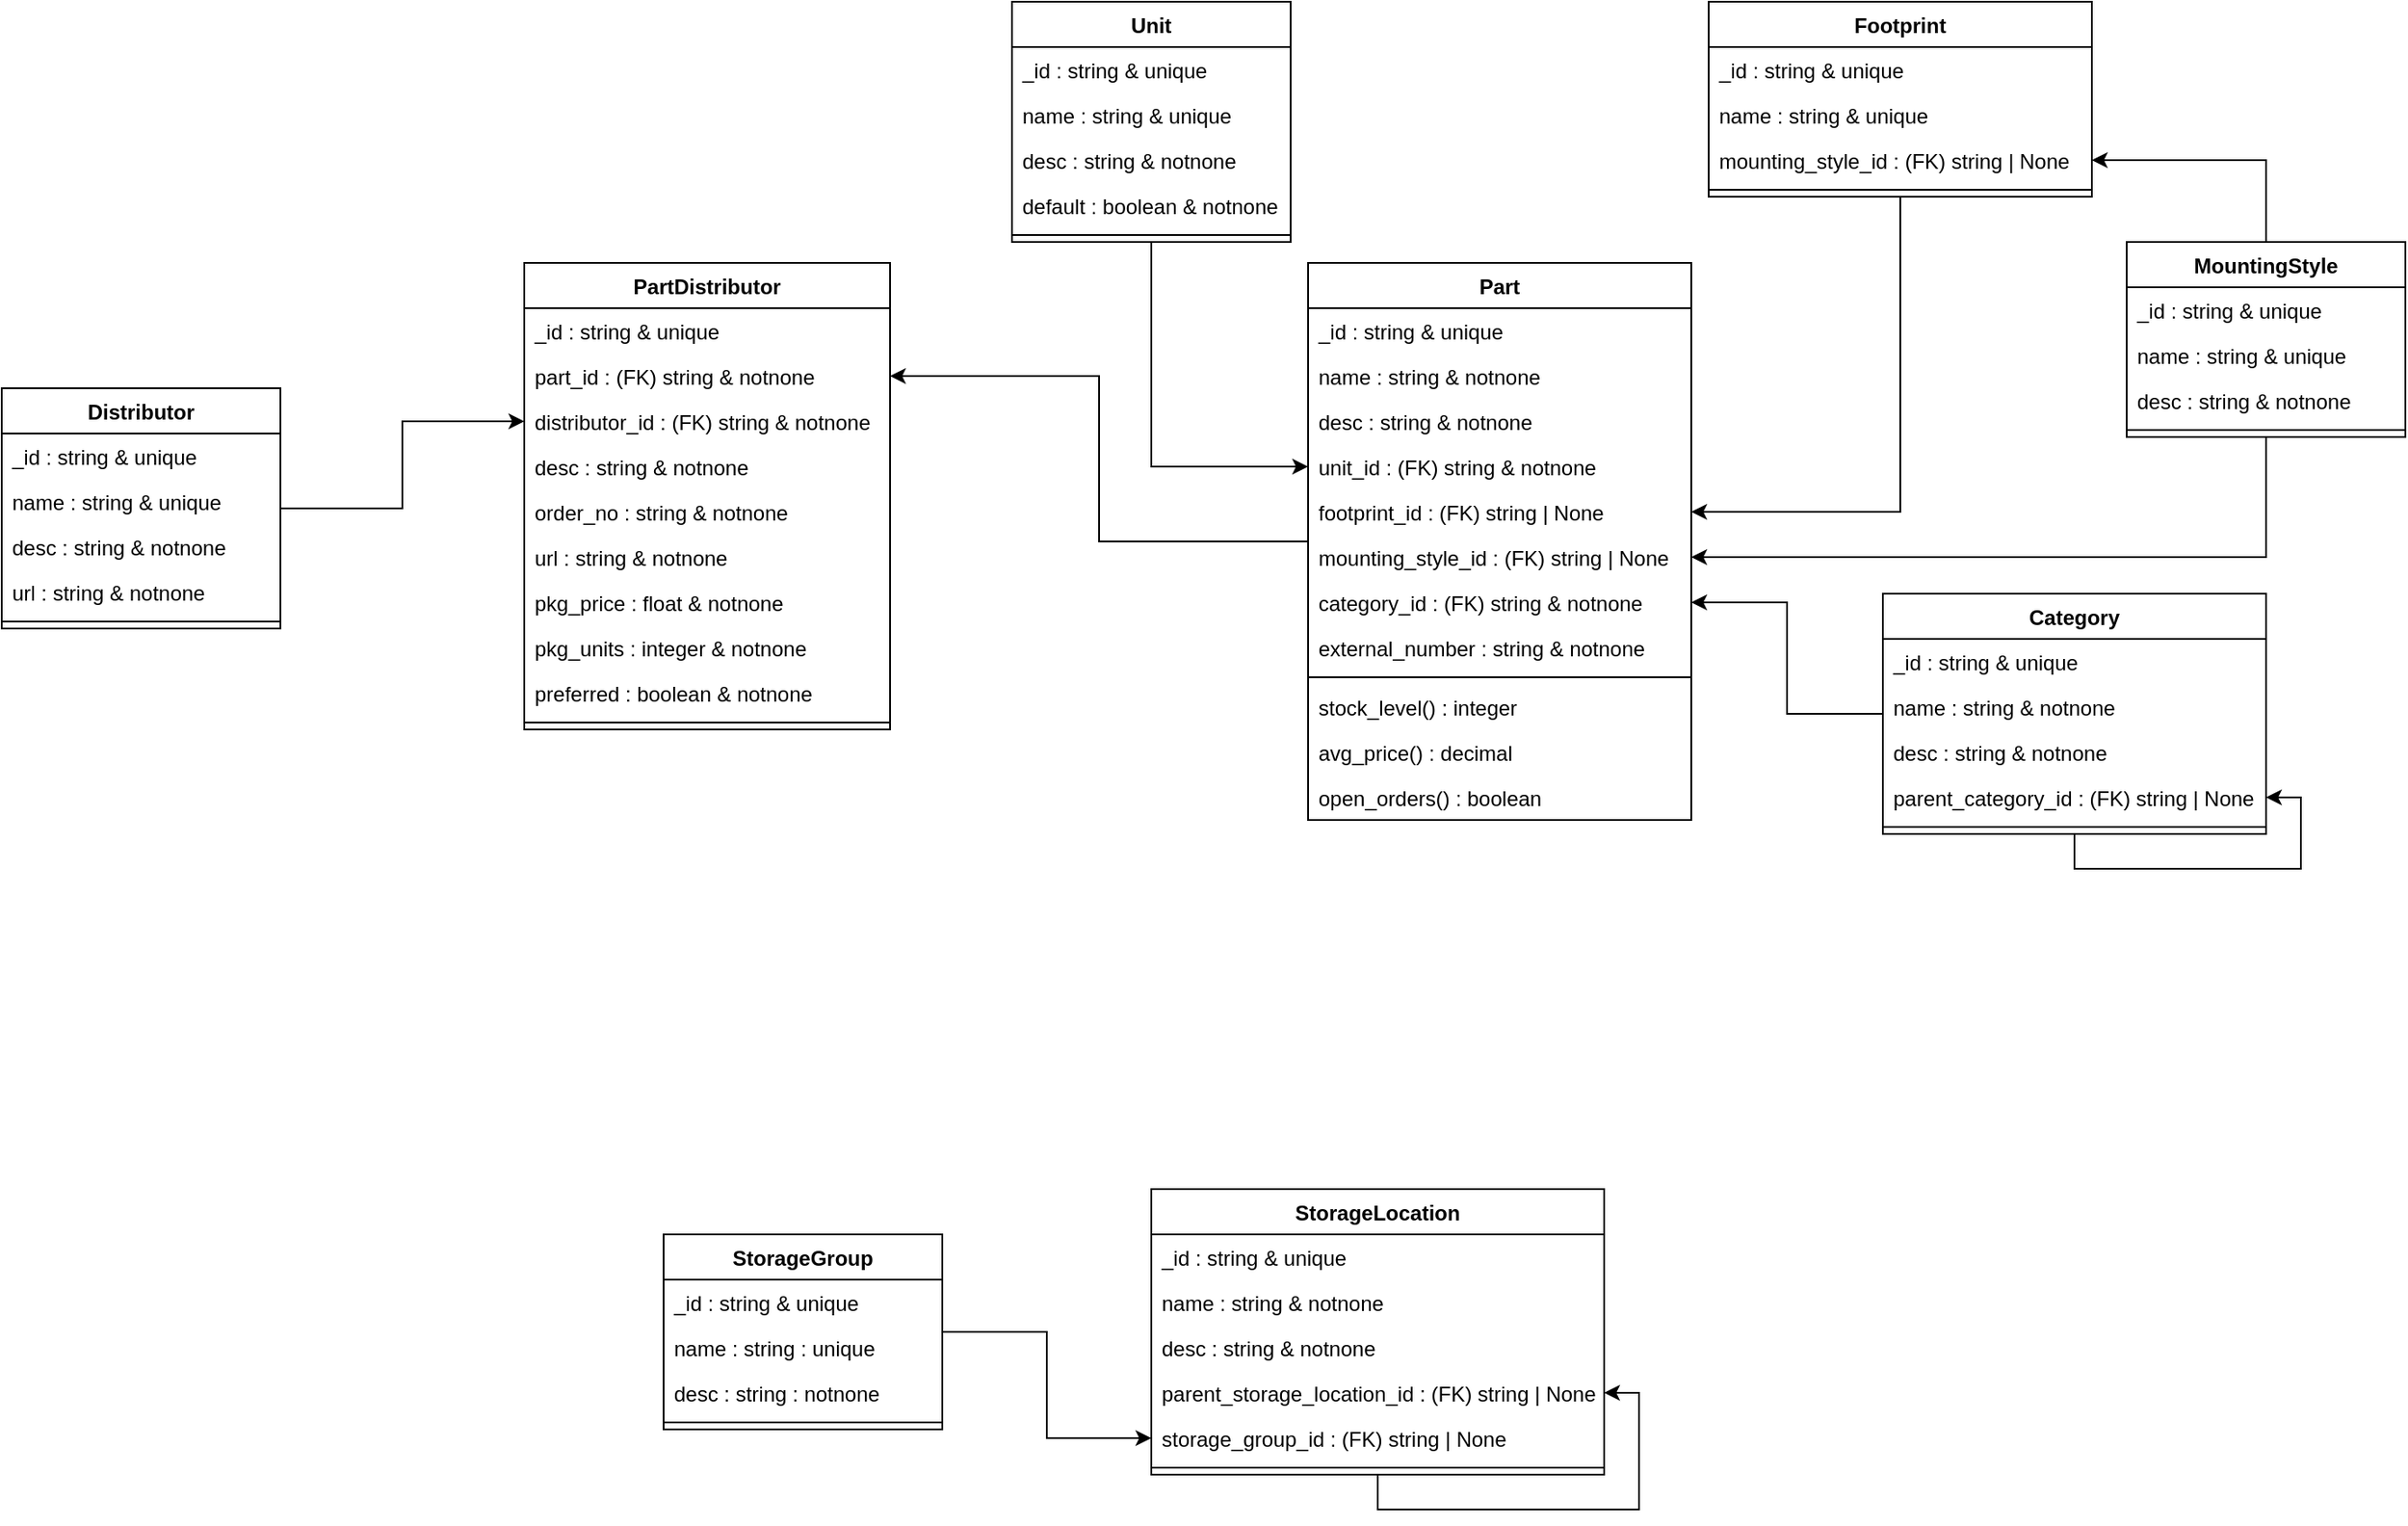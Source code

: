 <mxfile version="18.0.6" type="device"><diagram id="C5RBs43oDa-KdzZeNtuy" name="Page-1"><mxGraphModel dx="782" dy="1167" grid="1" gridSize="10" guides="1" tooltips="1" connect="1" arrows="1" fold="1" page="1" pageScale="1" pageWidth="827" pageHeight="1169" math="0" shadow="0"><root><mxCell id="WIyWlLk6GJQsqaUBKTNV-0"/><mxCell id="WIyWlLk6GJQsqaUBKTNV-1" parent="WIyWlLk6GJQsqaUBKTNV-0"/><mxCell id="fieOuZ1Hjvnu-ifnMHke-19" value="" style="edgeStyle=orthogonalEdgeStyle;rounded=0;orthogonalLoop=1;jettySize=auto;html=1;" parent="WIyWlLk6GJQsqaUBKTNV-1" source="fieOuZ1Hjvnu-ifnMHke-0" target="fieOuZ1Hjvnu-ifnMHke-12" edge="1"><mxGeometry relative="1" as="geometry"><mxPoint x="1230" y="186" as="targetPoint"/></mxGeometry></mxCell><mxCell id="cx6We09kWAZheLyucBef-14" style="edgeStyle=orthogonalEdgeStyle;rounded=0;orthogonalLoop=1;jettySize=auto;html=1;" parent="WIyWlLk6GJQsqaUBKTNV-1" source="fieOuZ1Hjvnu-ifnMHke-0" target="cx6We09kWAZheLyucBef-7" edge="1"><mxGeometry relative="1" as="geometry"/></mxCell><mxCell id="fieOuZ1Hjvnu-ifnMHke-0" value="MountingStyle" style="swimlane;fontStyle=1;align=center;verticalAlign=top;childLayout=stackLayout;horizontal=1;startSize=26;horizontalStack=0;resizeParent=1;resizeParentMax=0;resizeLast=0;collapsible=1;marginBottom=0;" parent="WIyWlLk6GJQsqaUBKTNV-1" vertex="1"><mxGeometry x="1410" y="238" width="160" height="112" as="geometry"/></mxCell><mxCell id="fieOuZ1Hjvnu-ifnMHke-1" value="_id : string &amp; unique" style="text;strokeColor=none;fillColor=none;align=left;verticalAlign=top;spacingLeft=4;spacingRight=4;overflow=hidden;rotatable=0;points=[[0,0.5],[1,0.5]];portConstraint=eastwest;" parent="fieOuZ1Hjvnu-ifnMHke-0" vertex="1"><mxGeometry y="26" width="160" height="26" as="geometry"/></mxCell><mxCell id="fieOuZ1Hjvnu-ifnMHke-4" value="name : string &amp; unique" style="text;strokeColor=none;fillColor=none;align=left;verticalAlign=top;spacingLeft=4;spacingRight=4;overflow=hidden;rotatable=0;points=[[0,0.5],[1,0.5]];portConstraint=eastwest;" parent="fieOuZ1Hjvnu-ifnMHke-0" vertex="1"><mxGeometry y="52" width="160" height="26" as="geometry"/></mxCell><mxCell id="fieOuZ1Hjvnu-ifnMHke-5" value="desc : string &amp; notnone" style="text;strokeColor=none;fillColor=none;align=left;verticalAlign=top;spacingLeft=4;spacingRight=4;overflow=hidden;rotatable=0;points=[[0,0.5],[1,0.5]];portConstraint=eastwest;" parent="fieOuZ1Hjvnu-ifnMHke-0" vertex="1"><mxGeometry y="78" width="160" height="26" as="geometry"/></mxCell><mxCell id="fieOuZ1Hjvnu-ifnMHke-2" value="" style="line;strokeWidth=1;fillColor=none;align=left;verticalAlign=middle;spacingTop=-1;spacingLeft=3;spacingRight=3;rotatable=0;labelPosition=right;points=[];portConstraint=eastwest;" parent="fieOuZ1Hjvnu-ifnMHke-0" vertex="1"><mxGeometry y="104" width="160" height="8" as="geometry"/></mxCell><mxCell id="cx6We09kWAZheLyucBef-13" style="edgeStyle=orthogonalEdgeStyle;rounded=0;orthogonalLoop=1;jettySize=auto;html=1;" parent="WIyWlLk6GJQsqaUBKTNV-1" source="fieOuZ1Hjvnu-ifnMHke-6" target="cx6We09kWAZheLyucBef-6" edge="1"><mxGeometry relative="1" as="geometry"><mxPoint x="1160" y="190" as="sourcePoint"/></mxGeometry></mxCell><mxCell id="fieOuZ1Hjvnu-ifnMHke-6" value="Footprint" style="swimlane;fontStyle=1;align=center;verticalAlign=top;childLayout=stackLayout;horizontal=1;startSize=26;horizontalStack=0;resizeParent=1;resizeParentMax=0;resizeLast=0;collapsible=1;marginBottom=0;" parent="WIyWlLk6GJQsqaUBKTNV-1" vertex="1"><mxGeometry x="1170" y="100" width="220" height="112" as="geometry"/></mxCell><mxCell id="fieOuZ1Hjvnu-ifnMHke-7" value="_id : string &amp; unique" style="text;strokeColor=none;fillColor=none;align=left;verticalAlign=top;spacingLeft=4;spacingRight=4;overflow=hidden;rotatable=0;points=[[0,0.5],[1,0.5]];portConstraint=eastwest;" parent="fieOuZ1Hjvnu-ifnMHke-6" vertex="1"><mxGeometry y="26" width="220" height="26" as="geometry"/></mxCell><mxCell id="fieOuZ1Hjvnu-ifnMHke-11" value="name : string &amp; unique" style="text;strokeColor=none;fillColor=none;align=left;verticalAlign=top;spacingLeft=4;spacingRight=4;overflow=hidden;rotatable=0;points=[[0,0.5],[1,0.5]];portConstraint=eastwest;" parent="fieOuZ1Hjvnu-ifnMHke-6" vertex="1"><mxGeometry y="52" width="220" height="26" as="geometry"/></mxCell><mxCell id="fieOuZ1Hjvnu-ifnMHke-12" value="mounting_style_id : (FK) string | None" style="text;strokeColor=none;fillColor=none;align=left;verticalAlign=top;spacingLeft=4;spacingRight=4;overflow=hidden;rotatable=0;points=[[0,0.5],[1,0.5]];portConstraint=eastwest;" parent="fieOuZ1Hjvnu-ifnMHke-6" vertex="1"><mxGeometry y="78" width="220" height="26" as="geometry"/></mxCell><mxCell id="fieOuZ1Hjvnu-ifnMHke-8" value="" style="line;strokeWidth=1;fillColor=none;align=left;verticalAlign=middle;spacingTop=-1;spacingLeft=3;spacingRight=3;rotatable=0;labelPosition=right;points=[];portConstraint=eastwest;" parent="fieOuZ1Hjvnu-ifnMHke-6" vertex="1"><mxGeometry y="104" width="220" height="8" as="geometry"/></mxCell><mxCell id="cx6We09kWAZheLyucBef-15" style="edgeStyle=orthogonalEdgeStyle;rounded=0;orthogonalLoop=1;jettySize=auto;html=1;" parent="WIyWlLk6GJQsqaUBKTNV-1" source="n6acj3HLX8EAkP7i3ro5-0" target="cx6We09kWAZheLyucBef-8" edge="1"><mxGeometry relative="1" as="geometry"><mxPoint x="1190" y="710" as="targetPoint"/></mxGeometry></mxCell><mxCell id="n6acj3HLX8EAkP7i3ro5-0" value="Category" style="swimlane;fontStyle=1;align=center;verticalAlign=top;childLayout=stackLayout;horizontal=1;startSize=26;horizontalStack=0;resizeParent=1;resizeParentMax=0;resizeLast=0;collapsible=1;marginBottom=0;" parent="WIyWlLk6GJQsqaUBKTNV-1" vertex="1"><mxGeometry x="1270" y="440" width="220" height="138" as="geometry"/></mxCell><mxCell id="n6acj3HLX8EAkP7i3ro5-1" value="_id : string &amp; unique" style="text;strokeColor=none;fillColor=none;align=left;verticalAlign=top;spacingLeft=4;spacingRight=4;overflow=hidden;rotatable=0;points=[[0,0.5],[1,0.5]];portConstraint=eastwest;" parent="n6acj3HLX8EAkP7i3ro5-0" vertex="1"><mxGeometry y="26" width="220" height="26" as="geometry"/></mxCell><mxCell id="n6acj3HLX8EAkP7i3ro5-4" value="name : string &amp; notnone" style="text;strokeColor=none;fillColor=none;align=left;verticalAlign=top;spacingLeft=4;spacingRight=4;overflow=hidden;rotatable=0;points=[[0,0.5],[1,0.5]];portConstraint=eastwest;" parent="n6acj3HLX8EAkP7i3ro5-0" vertex="1"><mxGeometry y="52" width="220" height="26" as="geometry"/></mxCell><mxCell id="n6acj3HLX8EAkP7i3ro5-5" value="desc : string &amp; notnone" style="text;strokeColor=none;fillColor=none;align=left;verticalAlign=top;spacingLeft=4;spacingRight=4;overflow=hidden;rotatable=0;points=[[0,0.5],[1,0.5]];portConstraint=eastwest;" parent="n6acj3HLX8EAkP7i3ro5-0" vertex="1"><mxGeometry y="78" width="220" height="26" as="geometry"/></mxCell><mxCell id="n6acj3HLX8EAkP7i3ro5-6" value="parent_category_id : (FK) string | None" style="text;strokeColor=none;fillColor=none;align=left;verticalAlign=top;spacingLeft=4;spacingRight=4;overflow=hidden;rotatable=0;points=[[0,0.5],[1,0.5]];portConstraint=eastwest;" parent="n6acj3HLX8EAkP7i3ro5-0" vertex="1"><mxGeometry y="104" width="220" height="26" as="geometry"/></mxCell><mxCell id="n6acj3HLX8EAkP7i3ro5-2" value="" style="line;strokeWidth=1;fillColor=none;align=left;verticalAlign=middle;spacingTop=-1;spacingLeft=3;spacingRight=3;rotatable=0;labelPosition=right;points=[];portConstraint=eastwest;" parent="n6acj3HLX8EAkP7i3ro5-0" vertex="1"><mxGeometry y="130" width="220" height="8" as="geometry"/></mxCell><mxCell id="n6acj3HLX8EAkP7i3ro5-7" style="edgeStyle=orthogonalEdgeStyle;rounded=0;orthogonalLoop=1;jettySize=auto;html=1;" parent="n6acj3HLX8EAkP7i3ro5-0" source="n6acj3HLX8EAkP7i3ro5-0" target="n6acj3HLX8EAkP7i3ro5-6" edge="1"><mxGeometry relative="1" as="geometry"/></mxCell><mxCell id="cx6We09kWAZheLyucBef-12" style="edgeStyle=orthogonalEdgeStyle;rounded=0;orthogonalLoop=1;jettySize=auto;html=1;" parent="WIyWlLk6GJQsqaUBKTNV-1" source="quR0RUCWNrhYLH0FBBgC-0" target="cx6We09kWAZheLyucBef-5" edge="1"><mxGeometry relative="1" as="geometry"/></mxCell><mxCell id="quR0RUCWNrhYLH0FBBgC-0" value="Unit" style="swimlane;fontStyle=1;align=center;verticalAlign=top;childLayout=stackLayout;horizontal=1;startSize=26;horizontalStack=0;resizeParent=1;resizeParentMax=0;resizeLast=0;collapsible=1;marginBottom=0;" parent="WIyWlLk6GJQsqaUBKTNV-1" vertex="1"><mxGeometry x="770" y="100" width="160" height="138" as="geometry"/></mxCell><mxCell id="quR0RUCWNrhYLH0FBBgC-1" value="_id : string &amp; unique" style="text;strokeColor=none;fillColor=none;align=left;verticalAlign=top;spacingLeft=4;spacingRight=4;overflow=hidden;rotatable=0;points=[[0,0.5],[1,0.5]];portConstraint=eastwest;" parent="quR0RUCWNrhYLH0FBBgC-0" vertex="1"><mxGeometry y="26" width="160" height="26" as="geometry"/></mxCell><mxCell id="quR0RUCWNrhYLH0FBBgC-4" value="name : string &amp; unique" style="text;strokeColor=none;fillColor=none;align=left;verticalAlign=top;spacingLeft=4;spacingRight=4;overflow=hidden;rotatable=0;points=[[0,0.5],[1,0.5]];portConstraint=eastwest;" parent="quR0RUCWNrhYLH0FBBgC-0" vertex="1"><mxGeometry y="52" width="160" height="26" as="geometry"/></mxCell><mxCell id="quR0RUCWNrhYLH0FBBgC-5" value="desc : string &amp; notnone" style="text;strokeColor=none;fillColor=none;align=left;verticalAlign=top;spacingLeft=4;spacingRight=4;overflow=hidden;rotatable=0;points=[[0,0.5],[1,0.5]];portConstraint=eastwest;" parent="quR0RUCWNrhYLH0FBBgC-0" vertex="1"><mxGeometry y="78" width="160" height="26" as="geometry"/></mxCell><mxCell id="quR0RUCWNrhYLH0FBBgC-6" value="default : boolean &amp; notnone" style="text;strokeColor=none;fillColor=none;align=left;verticalAlign=top;spacingLeft=4;spacingRight=4;overflow=hidden;rotatable=0;points=[[0,0.5],[1,0.5]];portConstraint=eastwest;" parent="quR0RUCWNrhYLH0FBBgC-0" vertex="1"><mxGeometry y="104" width="160" height="26" as="geometry"/></mxCell><mxCell id="quR0RUCWNrhYLH0FBBgC-2" value="" style="line;strokeWidth=1;fillColor=none;align=left;verticalAlign=middle;spacingTop=-1;spacingLeft=3;spacingRight=3;rotatable=0;labelPosition=right;points=[];portConstraint=eastwest;" parent="quR0RUCWNrhYLH0FBBgC-0" vertex="1"><mxGeometry y="130" width="160" height="8" as="geometry"/></mxCell><mxCell id="98f_hOmcCUHD79u9j--Q-17" style="edgeStyle=orthogonalEdgeStyle;rounded=0;orthogonalLoop=1;jettySize=auto;html=1;" parent="WIyWlLk6GJQsqaUBKTNV-1" source="cx6We09kWAZheLyucBef-0" target="98f_hOmcCUHD79u9j--Q-7" edge="1"><mxGeometry relative="1" as="geometry"/></mxCell><mxCell id="cx6We09kWAZheLyucBef-0" value="Part" style="swimlane;fontStyle=1;align=center;verticalAlign=top;childLayout=stackLayout;horizontal=1;startSize=26;horizontalStack=0;resizeParent=1;resizeParentMax=0;resizeLast=0;collapsible=1;marginBottom=0;" parent="WIyWlLk6GJQsqaUBKTNV-1" vertex="1"><mxGeometry x="940" y="250" width="220" height="320" as="geometry"/></mxCell><mxCell id="98f_hOmcCUHD79u9j--Q-19" value="_id : string &amp; unique" style="text;strokeColor=none;fillColor=none;align=left;verticalAlign=top;spacingLeft=4;spacingRight=4;overflow=hidden;rotatable=0;points=[[0,0.5],[1,0.5]];portConstraint=eastwest;" parent="cx6We09kWAZheLyucBef-0" vertex="1"><mxGeometry y="26" width="220" height="26" as="geometry"/></mxCell><mxCell id="cx6We09kWAZheLyucBef-1" value="name : string &amp; notnone" style="text;strokeColor=none;fillColor=none;align=left;verticalAlign=top;spacingLeft=4;spacingRight=4;overflow=hidden;rotatable=0;points=[[0,0.5],[1,0.5]];portConstraint=eastwest;" parent="cx6We09kWAZheLyucBef-0" vertex="1"><mxGeometry y="52" width="220" height="26" as="geometry"/></mxCell><mxCell id="cx6We09kWAZheLyucBef-4" value="desc : string &amp; notnone" style="text;strokeColor=none;fillColor=none;align=left;verticalAlign=top;spacingLeft=4;spacingRight=4;overflow=hidden;rotatable=0;points=[[0,0.5],[1,0.5]];portConstraint=eastwest;" parent="cx6We09kWAZheLyucBef-0" vertex="1"><mxGeometry y="78" width="220" height="26" as="geometry"/></mxCell><mxCell id="cx6We09kWAZheLyucBef-5" value="unit_id : (FK) string &amp; notnone" style="text;strokeColor=none;fillColor=none;align=left;verticalAlign=top;spacingLeft=4;spacingRight=4;overflow=hidden;rotatable=0;points=[[0,0.5],[1,0.5]];portConstraint=eastwest;" parent="cx6We09kWAZheLyucBef-0" vertex="1"><mxGeometry y="104" width="220" height="26" as="geometry"/></mxCell><mxCell id="cx6We09kWAZheLyucBef-6" value="footprint_id : (FK) string | None" style="text;strokeColor=none;fillColor=none;align=left;verticalAlign=top;spacingLeft=4;spacingRight=4;overflow=hidden;rotatable=0;points=[[0,0.5],[1,0.5]];portConstraint=eastwest;" parent="cx6We09kWAZheLyucBef-0" vertex="1"><mxGeometry y="130" width="220" height="26" as="geometry"/></mxCell><mxCell id="cx6We09kWAZheLyucBef-7" value="mounting_style_id : (FK) string | None" style="text;strokeColor=none;fillColor=none;align=left;verticalAlign=top;spacingLeft=4;spacingRight=4;overflow=hidden;rotatable=0;points=[[0,0.5],[1,0.5]];portConstraint=eastwest;" parent="cx6We09kWAZheLyucBef-0" vertex="1"><mxGeometry y="156" width="220" height="26" as="geometry"/></mxCell><mxCell id="cx6We09kWAZheLyucBef-8" value="category_id : (FK) string &amp; notnone" style="text;strokeColor=none;fillColor=none;align=left;verticalAlign=top;spacingLeft=4;spacingRight=4;overflow=hidden;rotatable=0;points=[[0,0.5],[1,0.5]];portConstraint=eastwest;" parent="cx6We09kWAZheLyucBef-0" vertex="1"><mxGeometry y="182" width="220" height="26" as="geometry"/></mxCell><mxCell id="cx6We09kWAZheLyucBef-17" value="external_number : string &amp; notnone" style="text;strokeColor=none;fillColor=none;align=left;verticalAlign=top;spacingLeft=4;spacingRight=4;overflow=hidden;rotatable=0;points=[[0,0.5],[1,0.5]];portConstraint=eastwest;" parent="cx6We09kWAZheLyucBef-0" vertex="1"><mxGeometry y="208" width="220" height="26" as="geometry"/></mxCell><mxCell id="cx6We09kWAZheLyucBef-2" value="" style="line;strokeWidth=1;fillColor=none;align=left;verticalAlign=middle;spacingTop=-1;spacingLeft=3;spacingRight=3;rotatable=0;labelPosition=right;points=[];portConstraint=eastwest;" parent="cx6We09kWAZheLyucBef-0" vertex="1"><mxGeometry y="234" width="220" height="8" as="geometry"/></mxCell><mxCell id="cx6We09kWAZheLyucBef-18" value="stock_level() : integer" style="text;strokeColor=none;fillColor=none;align=left;verticalAlign=top;spacingLeft=4;spacingRight=4;overflow=hidden;rotatable=0;points=[[0,0.5],[1,0.5]];portConstraint=eastwest;" parent="cx6We09kWAZheLyucBef-0" vertex="1"><mxGeometry y="242" width="220" height="26" as="geometry"/></mxCell><mxCell id="cx6We09kWAZheLyucBef-19" value="avg_price() : decimal" style="text;strokeColor=none;fillColor=none;align=left;verticalAlign=top;spacingLeft=4;spacingRight=4;overflow=hidden;rotatable=0;points=[[0,0.5],[1,0.5]];portConstraint=eastwest;" parent="cx6We09kWAZheLyucBef-0" vertex="1"><mxGeometry y="268" width="220" height="26" as="geometry"/></mxCell><mxCell id="cx6We09kWAZheLyucBef-9" value="open_orders() : boolean" style="text;strokeColor=none;fillColor=none;align=left;verticalAlign=top;spacingLeft=4;spacingRight=4;overflow=hidden;rotatable=0;points=[[0,0.5],[1,0.5]];portConstraint=eastwest;" parent="cx6We09kWAZheLyucBef-0" vertex="1"><mxGeometry y="294" width="220" height="26" as="geometry"/></mxCell><mxCell id="98f_hOmcCUHD79u9j--Q-16" style="edgeStyle=orthogonalEdgeStyle;rounded=0;orthogonalLoop=1;jettySize=auto;html=1;" parent="WIyWlLk6GJQsqaUBKTNV-1" source="98f_hOmcCUHD79u9j--Q-0" target="98f_hOmcCUHD79u9j--Q-10" edge="1"><mxGeometry relative="1" as="geometry"/></mxCell><mxCell id="98f_hOmcCUHD79u9j--Q-0" value="Distributor" style="swimlane;fontStyle=1;align=center;verticalAlign=top;childLayout=stackLayout;horizontal=1;startSize=26;horizontalStack=0;resizeParent=1;resizeParentMax=0;resizeLast=0;collapsible=1;marginBottom=0;" parent="WIyWlLk6GJQsqaUBKTNV-1" vertex="1"><mxGeometry x="190" y="322" width="160" height="138" as="geometry"/></mxCell><mxCell id="98f_hOmcCUHD79u9j--Q-20" value="_id : string &amp; unique" style="text;strokeColor=none;fillColor=none;align=left;verticalAlign=top;spacingLeft=4;spacingRight=4;overflow=hidden;rotatable=0;points=[[0,0.5],[1,0.5]];portConstraint=eastwest;" parent="98f_hOmcCUHD79u9j--Q-0" vertex="1"><mxGeometry y="26" width="160" height="26" as="geometry"/></mxCell><mxCell id="98f_hOmcCUHD79u9j--Q-1" value="name : string &amp; unique" style="text;strokeColor=none;fillColor=none;align=left;verticalAlign=top;spacingLeft=4;spacingRight=4;overflow=hidden;rotatable=0;points=[[0,0.5],[1,0.5]];portConstraint=eastwest;" parent="98f_hOmcCUHD79u9j--Q-0" vertex="1"><mxGeometry y="52" width="160" height="26" as="geometry"/></mxCell><mxCell id="98f_hOmcCUHD79u9j--Q-4" value="desc : string &amp; notnone" style="text;strokeColor=none;fillColor=none;align=left;verticalAlign=top;spacingLeft=4;spacingRight=4;overflow=hidden;rotatable=0;points=[[0,0.5],[1,0.5]];portConstraint=eastwest;" parent="98f_hOmcCUHD79u9j--Q-0" vertex="1"><mxGeometry y="78" width="160" height="26" as="geometry"/></mxCell><mxCell id="98f_hOmcCUHD79u9j--Q-5" value="url : string &amp; notnone" style="text;strokeColor=none;fillColor=none;align=left;verticalAlign=top;spacingLeft=4;spacingRight=4;overflow=hidden;rotatable=0;points=[[0,0.5],[1,0.5]];portConstraint=eastwest;" parent="98f_hOmcCUHD79u9j--Q-0" vertex="1"><mxGeometry y="104" width="160" height="26" as="geometry"/></mxCell><mxCell id="98f_hOmcCUHD79u9j--Q-2" value="" style="line;strokeWidth=1;fillColor=none;align=left;verticalAlign=middle;spacingTop=-1;spacingLeft=3;spacingRight=3;rotatable=0;labelPosition=right;points=[];portConstraint=eastwest;" parent="98f_hOmcCUHD79u9j--Q-0" vertex="1"><mxGeometry y="130" width="160" height="8" as="geometry"/></mxCell><mxCell id="98f_hOmcCUHD79u9j--Q-6" value="PartDistributor" style="swimlane;fontStyle=1;align=center;verticalAlign=top;childLayout=stackLayout;horizontal=1;startSize=26;horizontalStack=0;resizeParent=1;resizeParentMax=0;resizeLast=0;collapsible=1;marginBottom=0;" parent="WIyWlLk6GJQsqaUBKTNV-1" vertex="1"><mxGeometry x="490" y="250" width="210" height="268" as="geometry"/></mxCell><mxCell id="98f_hOmcCUHD79u9j--Q-18" value="_id : string &amp; unique" style="text;strokeColor=none;fillColor=none;align=left;verticalAlign=top;spacingLeft=4;spacingRight=4;overflow=hidden;rotatable=0;points=[[0,0.5],[1,0.5]];portConstraint=eastwest;" parent="98f_hOmcCUHD79u9j--Q-6" vertex="1"><mxGeometry y="26" width="210" height="26" as="geometry"/></mxCell><mxCell id="98f_hOmcCUHD79u9j--Q-7" value="part_id : (FK) string &amp; notnone" style="text;strokeColor=none;fillColor=none;align=left;verticalAlign=top;spacingLeft=4;spacingRight=4;overflow=hidden;rotatable=0;points=[[0,0.5],[1,0.5]];portConstraint=eastwest;" parent="98f_hOmcCUHD79u9j--Q-6" vertex="1"><mxGeometry y="52" width="210" height="26" as="geometry"/></mxCell><mxCell id="98f_hOmcCUHD79u9j--Q-10" value="distributor_id : (FK) string &amp; notnone" style="text;strokeColor=none;fillColor=none;align=left;verticalAlign=top;spacingLeft=4;spacingRight=4;overflow=hidden;rotatable=0;points=[[0,0.5],[1,0.5]];portConstraint=eastwest;" parent="98f_hOmcCUHD79u9j--Q-6" vertex="1"><mxGeometry y="78" width="210" height="26" as="geometry"/></mxCell><mxCell id="98f_hOmcCUHD79u9j--Q-11" value="desc : string &amp; notnone" style="text;strokeColor=none;fillColor=none;align=left;verticalAlign=top;spacingLeft=4;spacingRight=4;overflow=hidden;rotatable=0;points=[[0,0.5],[1,0.5]];portConstraint=eastwest;" parent="98f_hOmcCUHD79u9j--Q-6" vertex="1"><mxGeometry y="104" width="210" height="26" as="geometry"/></mxCell><mxCell id="98f_hOmcCUHD79u9j--Q-21" value="order_no : string &amp; notnone" style="text;strokeColor=none;fillColor=none;align=left;verticalAlign=top;spacingLeft=4;spacingRight=4;overflow=hidden;rotatable=0;points=[[0,0.5],[1,0.5]];portConstraint=eastwest;" parent="98f_hOmcCUHD79u9j--Q-6" vertex="1"><mxGeometry y="130" width="210" height="26" as="geometry"/></mxCell><mxCell id="98f_hOmcCUHD79u9j--Q-12" value="url : string &amp; notnone" style="text;strokeColor=none;fillColor=none;align=left;verticalAlign=top;spacingLeft=4;spacingRight=4;overflow=hidden;rotatable=0;points=[[0,0.5],[1,0.5]];portConstraint=eastwest;" parent="98f_hOmcCUHD79u9j--Q-6" vertex="1"><mxGeometry y="156" width="210" height="26" as="geometry"/></mxCell><mxCell id="98f_hOmcCUHD79u9j--Q-13" value="pkg_price : float &amp; notnone" style="text;strokeColor=none;fillColor=none;align=left;verticalAlign=top;spacingLeft=4;spacingRight=4;overflow=hidden;rotatable=0;points=[[0,0.5],[1,0.5]];portConstraint=eastwest;" parent="98f_hOmcCUHD79u9j--Q-6" vertex="1"><mxGeometry y="182" width="210" height="26" as="geometry"/></mxCell><mxCell id="98f_hOmcCUHD79u9j--Q-14" value="pkg_units : integer &amp; notnone" style="text;strokeColor=none;fillColor=none;align=left;verticalAlign=top;spacingLeft=4;spacingRight=4;overflow=hidden;rotatable=0;points=[[0,0.5],[1,0.5]];portConstraint=eastwest;" parent="98f_hOmcCUHD79u9j--Q-6" vertex="1"><mxGeometry y="208" width="210" height="26" as="geometry"/></mxCell><mxCell id="98f_hOmcCUHD79u9j--Q-15" value="preferred : boolean &amp; notnone" style="text;strokeColor=none;fillColor=none;align=left;verticalAlign=top;spacingLeft=4;spacingRight=4;overflow=hidden;rotatable=0;points=[[0,0.5],[1,0.5]];portConstraint=eastwest;" parent="98f_hOmcCUHD79u9j--Q-6" vertex="1"><mxGeometry y="234" width="210" height="26" as="geometry"/></mxCell><mxCell id="98f_hOmcCUHD79u9j--Q-8" value="" style="line;strokeWidth=1;fillColor=none;align=left;verticalAlign=middle;spacingTop=-1;spacingLeft=3;spacingRight=3;rotatable=0;labelPosition=right;points=[];portConstraint=eastwest;" parent="98f_hOmcCUHD79u9j--Q-6" vertex="1"><mxGeometry y="260" width="210" height="8" as="geometry"/></mxCell><mxCell id="hC7RkX7ZNGoqT86NBRkz-14" style="edgeStyle=orthogonalEdgeStyle;rounded=0;orthogonalLoop=1;jettySize=auto;html=1;" parent="WIyWlLk6GJQsqaUBKTNV-1" source="hC7RkX7ZNGoqT86NBRkz-0" target="hC7RkX7ZNGoqT86NBRkz-13" edge="1"><mxGeometry relative="1" as="geometry"/></mxCell><mxCell id="hC7RkX7ZNGoqT86NBRkz-0" value="StorageGroup" style="swimlane;fontStyle=1;align=center;verticalAlign=top;childLayout=stackLayout;horizontal=1;startSize=26;horizontalStack=0;resizeParent=1;resizeParentMax=0;resizeLast=0;collapsible=1;marginBottom=0;" parent="WIyWlLk6GJQsqaUBKTNV-1" vertex="1"><mxGeometry x="570" y="808" width="160" height="112" as="geometry"/></mxCell><mxCell id="hC7RkX7ZNGoqT86NBRkz-1" value="_id : string &amp; unique" style="text;strokeColor=none;fillColor=none;align=left;verticalAlign=top;spacingLeft=4;spacingRight=4;overflow=hidden;rotatable=0;points=[[0,0.5],[1,0.5]];portConstraint=eastwest;" parent="hC7RkX7ZNGoqT86NBRkz-0" vertex="1"><mxGeometry y="26" width="160" height="26" as="geometry"/></mxCell><mxCell id="hC7RkX7ZNGoqT86NBRkz-4" value="name : string : unique" style="text;strokeColor=none;fillColor=none;align=left;verticalAlign=top;spacingLeft=4;spacingRight=4;overflow=hidden;rotatable=0;points=[[0,0.5],[1,0.5]];portConstraint=eastwest;" parent="hC7RkX7ZNGoqT86NBRkz-0" vertex="1"><mxGeometry y="52" width="160" height="26" as="geometry"/></mxCell><mxCell id="hC7RkX7ZNGoqT86NBRkz-5" value="desc : string : notnone" style="text;strokeColor=none;fillColor=none;align=left;verticalAlign=top;spacingLeft=4;spacingRight=4;overflow=hidden;rotatable=0;points=[[0,0.5],[1,0.5]];portConstraint=eastwest;" parent="hC7RkX7ZNGoqT86NBRkz-0" vertex="1"><mxGeometry y="78" width="160" height="26" as="geometry"/></mxCell><mxCell id="hC7RkX7ZNGoqT86NBRkz-2" value="" style="line;strokeWidth=1;fillColor=none;align=left;verticalAlign=middle;spacingTop=-1;spacingLeft=3;spacingRight=3;rotatable=0;labelPosition=right;points=[];portConstraint=eastwest;" parent="hC7RkX7ZNGoqT86NBRkz-0" vertex="1"><mxGeometry y="104" width="160" height="8" as="geometry"/></mxCell><mxCell id="hC7RkX7ZNGoqT86NBRkz-6" value="StorageLocation" style="swimlane;fontStyle=1;align=center;verticalAlign=top;childLayout=stackLayout;horizontal=1;startSize=26;horizontalStack=0;resizeParent=1;resizeParentMax=0;resizeLast=0;collapsible=1;marginBottom=0;" parent="WIyWlLk6GJQsqaUBKTNV-1" vertex="1"><mxGeometry x="850" y="782" width="260" height="164" as="geometry"/></mxCell><mxCell id="hC7RkX7ZNGoqT86NBRkz-7" value="_id : string &amp; unique" style="text;strokeColor=none;fillColor=none;align=left;verticalAlign=top;spacingLeft=4;spacingRight=4;overflow=hidden;rotatable=0;points=[[0,0.5],[1,0.5]];portConstraint=eastwest;" parent="hC7RkX7ZNGoqT86NBRkz-6" vertex="1"><mxGeometry y="26" width="260" height="26" as="geometry"/></mxCell><mxCell id="hC7RkX7ZNGoqT86NBRkz-8" value="name : string &amp; notnone" style="text;strokeColor=none;fillColor=none;align=left;verticalAlign=top;spacingLeft=4;spacingRight=4;overflow=hidden;rotatable=0;points=[[0,0.5],[1,0.5]];portConstraint=eastwest;" parent="hC7RkX7ZNGoqT86NBRkz-6" vertex="1"><mxGeometry y="52" width="260" height="26" as="geometry"/></mxCell><mxCell id="hC7RkX7ZNGoqT86NBRkz-9" value="desc : string &amp; notnone" style="text;strokeColor=none;fillColor=none;align=left;verticalAlign=top;spacingLeft=4;spacingRight=4;overflow=hidden;rotatable=0;points=[[0,0.5],[1,0.5]];portConstraint=eastwest;" parent="hC7RkX7ZNGoqT86NBRkz-6" vertex="1"><mxGeometry y="78" width="260" height="26" as="geometry"/></mxCell><mxCell id="hC7RkX7ZNGoqT86NBRkz-10" value="parent_storage_location_id : (FK) string | None" style="text;strokeColor=none;fillColor=none;align=left;verticalAlign=top;spacingLeft=4;spacingRight=4;overflow=hidden;rotatable=0;points=[[0,0.5],[1,0.5]];portConstraint=eastwest;" parent="hC7RkX7ZNGoqT86NBRkz-6" vertex="1"><mxGeometry y="104" width="260" height="26" as="geometry"/></mxCell><mxCell id="hC7RkX7ZNGoqT86NBRkz-13" value="storage_group_id : (FK) string | None" style="text;strokeColor=none;fillColor=none;align=left;verticalAlign=top;spacingLeft=4;spacingRight=4;overflow=hidden;rotatable=0;points=[[0,0.5],[1,0.5]];portConstraint=eastwest;" parent="hC7RkX7ZNGoqT86NBRkz-6" vertex="1"><mxGeometry y="130" width="260" height="26" as="geometry"/></mxCell><mxCell id="hC7RkX7ZNGoqT86NBRkz-11" value="" style="line;strokeWidth=1;fillColor=none;align=left;verticalAlign=middle;spacingTop=-1;spacingLeft=3;spacingRight=3;rotatable=0;labelPosition=right;points=[];portConstraint=eastwest;" parent="hC7RkX7ZNGoqT86NBRkz-6" vertex="1"><mxGeometry y="156" width="260" height="8" as="geometry"/></mxCell><mxCell id="hC7RkX7ZNGoqT86NBRkz-12" style="edgeStyle=orthogonalEdgeStyle;rounded=0;orthogonalLoop=1;jettySize=auto;html=1;" parent="hC7RkX7ZNGoqT86NBRkz-6" source="hC7RkX7ZNGoqT86NBRkz-6" target="hC7RkX7ZNGoqT86NBRkz-10" edge="1"><mxGeometry relative="1" as="geometry"/></mxCell></root></mxGraphModel></diagram></mxfile>